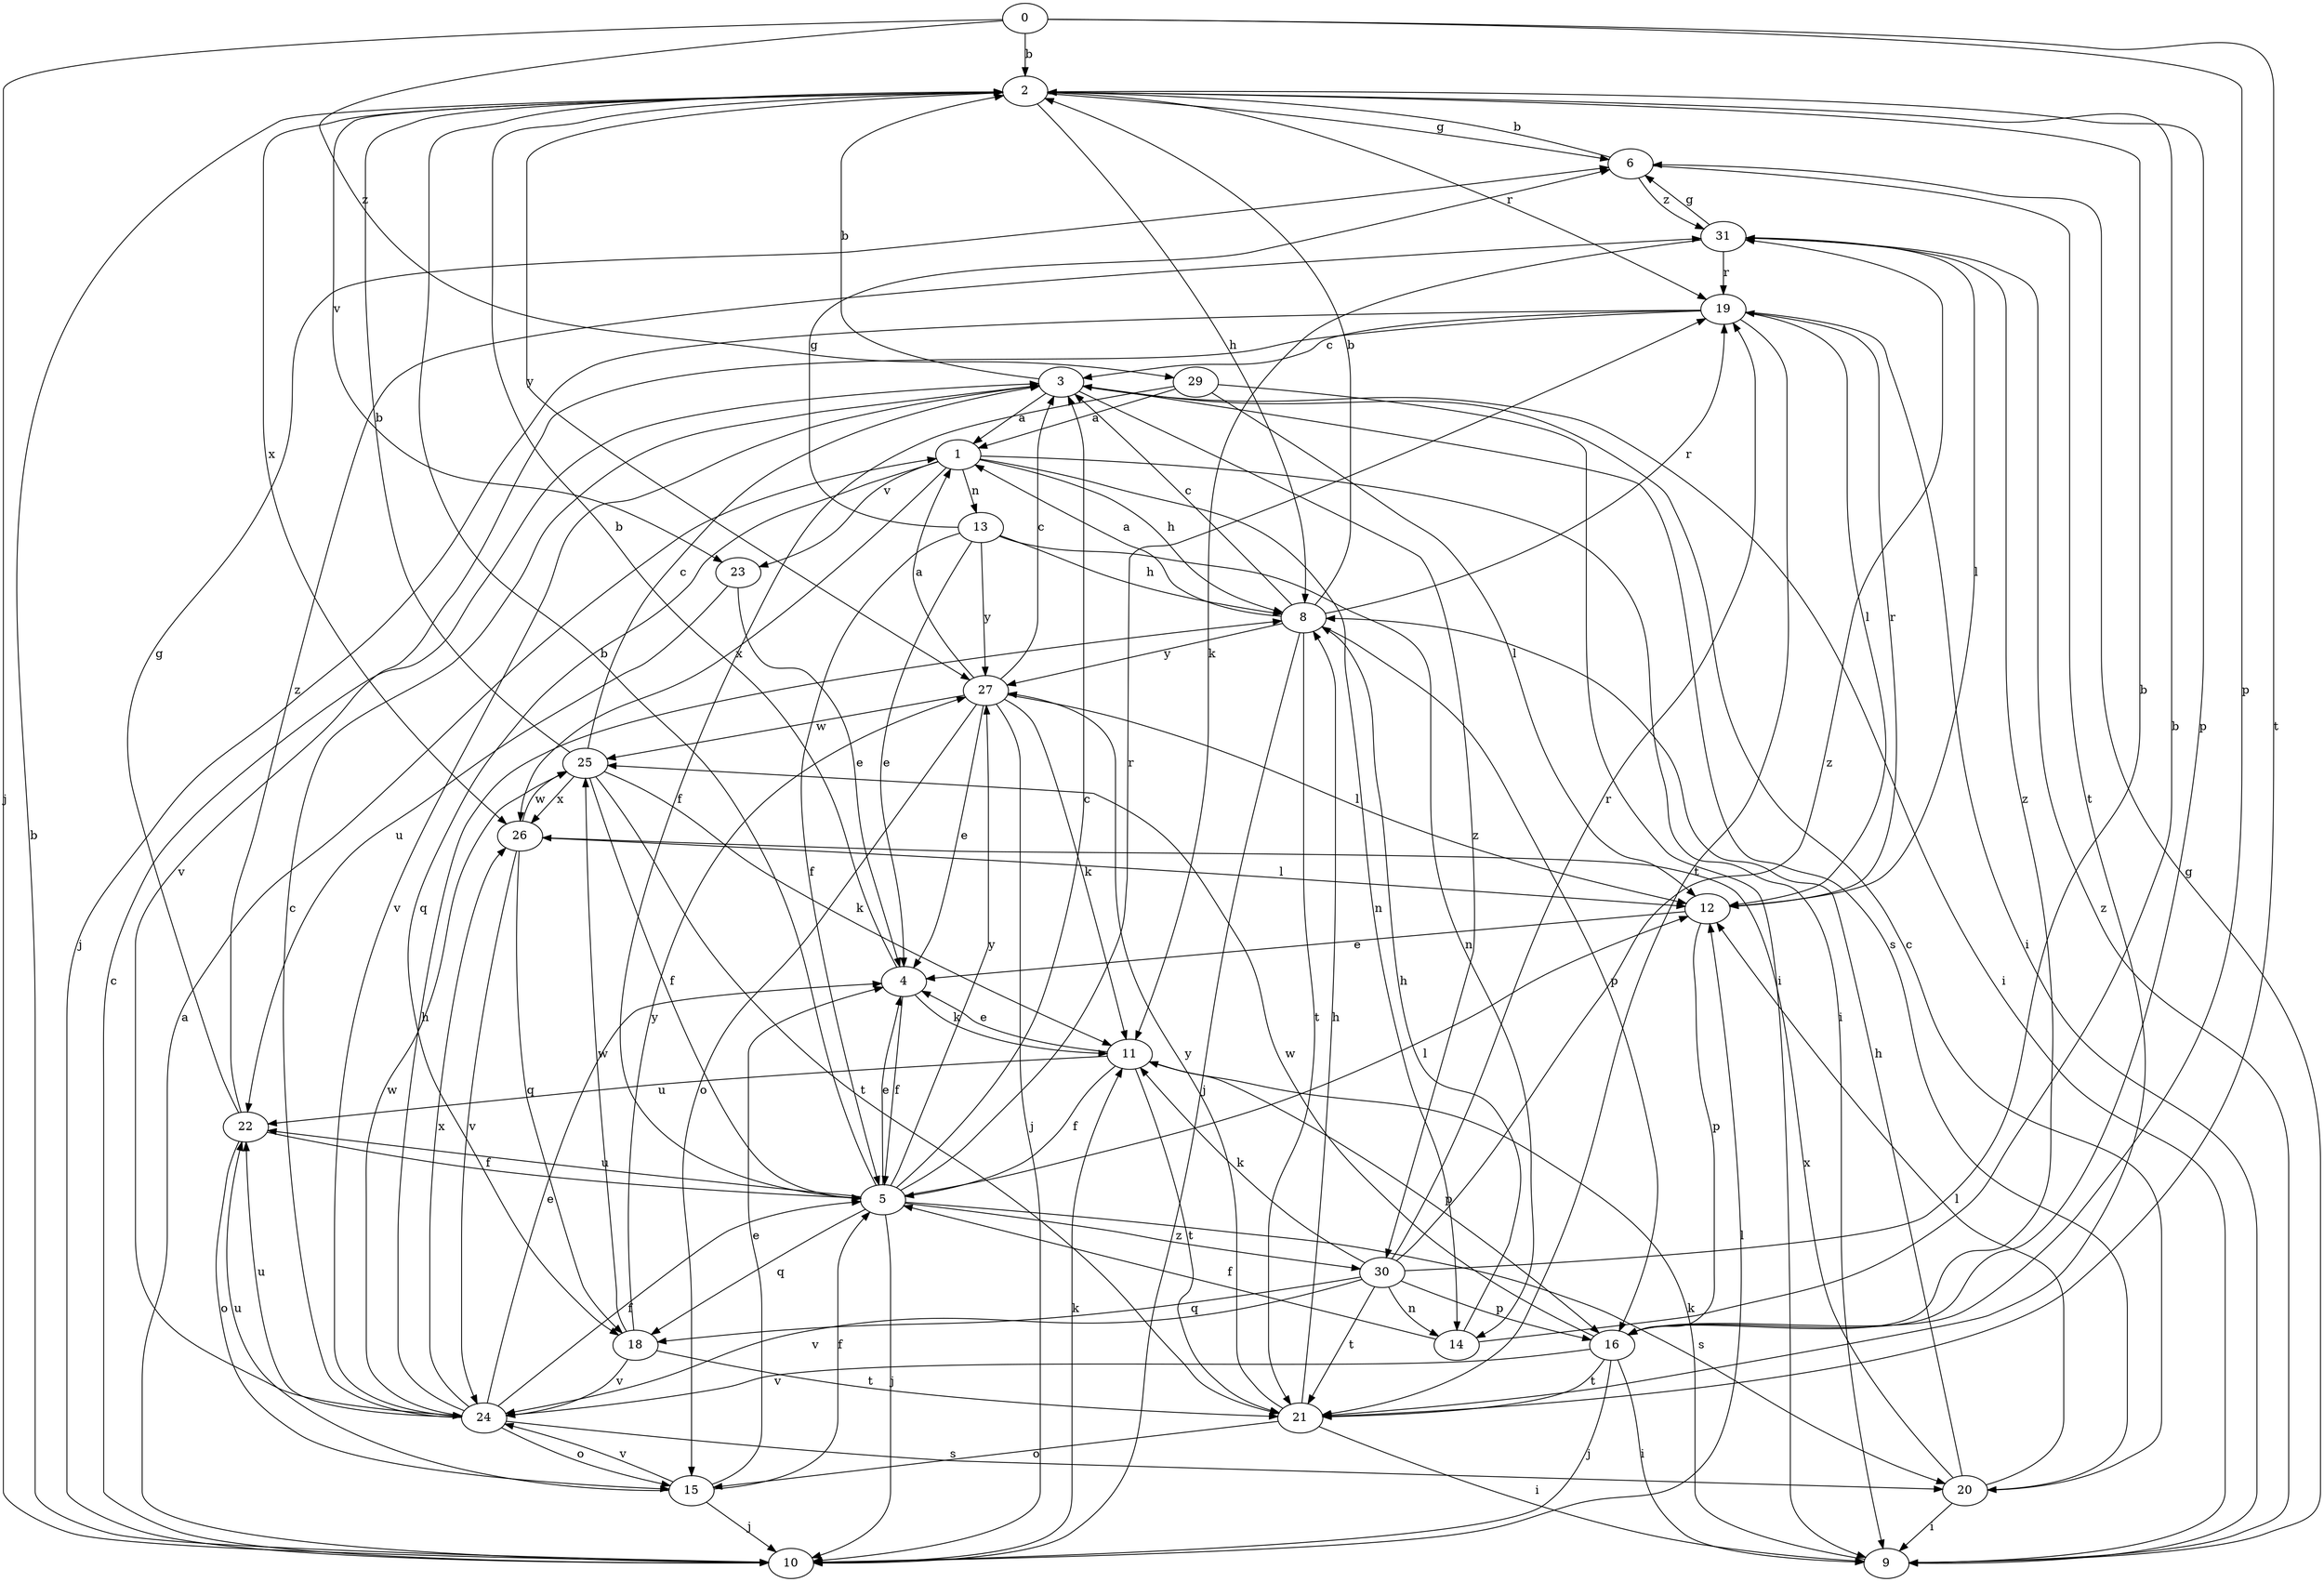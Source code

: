 strict digraph  {
0;
1;
2;
3;
4;
5;
6;
8;
9;
10;
11;
12;
13;
14;
15;
16;
18;
19;
20;
21;
22;
23;
24;
25;
26;
27;
29;
30;
31;
0 -> 2  [label=b];
0 -> 10  [label=j];
0 -> 16  [label=p];
0 -> 21  [label=t];
0 -> 29  [label=z];
1 -> 8  [label=h];
1 -> 9  [label=i];
1 -> 13  [label=n];
1 -> 14  [label=n];
1 -> 18  [label=q];
1 -> 23  [label=v];
1 -> 26  [label=x];
2 -> 6  [label=g];
2 -> 8  [label=h];
2 -> 16  [label=p];
2 -> 19  [label=r];
2 -> 23  [label=v];
2 -> 26  [label=x];
2 -> 27  [label=y];
3 -> 1  [label=a];
3 -> 2  [label=b];
3 -> 9  [label=i];
3 -> 20  [label=s];
3 -> 24  [label=v];
3 -> 30  [label=z];
4 -> 2  [label=b];
4 -> 5  [label=f];
4 -> 11  [label=k];
5 -> 2  [label=b];
5 -> 3  [label=c];
5 -> 4  [label=e];
5 -> 10  [label=j];
5 -> 12  [label=l];
5 -> 18  [label=q];
5 -> 19  [label=r];
5 -> 20  [label=s];
5 -> 22  [label=u];
5 -> 27  [label=y];
5 -> 30  [label=z];
6 -> 2  [label=b];
6 -> 21  [label=t];
6 -> 31  [label=z];
8 -> 1  [label=a];
8 -> 2  [label=b];
8 -> 3  [label=c];
8 -> 10  [label=j];
8 -> 16  [label=p];
8 -> 19  [label=r];
8 -> 21  [label=t];
8 -> 27  [label=y];
9 -> 6  [label=g];
9 -> 11  [label=k];
9 -> 31  [label=z];
10 -> 1  [label=a];
10 -> 2  [label=b];
10 -> 3  [label=c];
10 -> 11  [label=k];
10 -> 12  [label=l];
11 -> 4  [label=e];
11 -> 5  [label=f];
11 -> 16  [label=p];
11 -> 21  [label=t];
11 -> 22  [label=u];
12 -> 4  [label=e];
12 -> 16  [label=p];
12 -> 19  [label=r];
13 -> 4  [label=e];
13 -> 5  [label=f];
13 -> 6  [label=g];
13 -> 8  [label=h];
13 -> 14  [label=n];
13 -> 27  [label=y];
14 -> 2  [label=b];
14 -> 5  [label=f];
14 -> 8  [label=h];
15 -> 4  [label=e];
15 -> 5  [label=f];
15 -> 10  [label=j];
15 -> 22  [label=u];
15 -> 24  [label=v];
16 -> 9  [label=i];
16 -> 10  [label=j];
16 -> 21  [label=t];
16 -> 24  [label=v];
16 -> 25  [label=w];
16 -> 31  [label=z];
18 -> 21  [label=t];
18 -> 24  [label=v];
18 -> 25  [label=w];
18 -> 27  [label=y];
19 -> 3  [label=c];
19 -> 9  [label=i];
19 -> 10  [label=j];
19 -> 12  [label=l];
19 -> 21  [label=t];
19 -> 24  [label=v];
20 -> 3  [label=c];
20 -> 8  [label=h];
20 -> 9  [label=i];
20 -> 12  [label=l];
20 -> 26  [label=x];
21 -> 8  [label=h];
21 -> 9  [label=i];
21 -> 15  [label=o];
21 -> 27  [label=y];
22 -> 5  [label=f];
22 -> 6  [label=g];
22 -> 15  [label=o];
22 -> 31  [label=z];
23 -> 4  [label=e];
23 -> 22  [label=u];
24 -> 3  [label=c];
24 -> 4  [label=e];
24 -> 5  [label=f];
24 -> 8  [label=h];
24 -> 15  [label=o];
24 -> 20  [label=s];
24 -> 22  [label=u];
24 -> 25  [label=w];
24 -> 26  [label=x];
25 -> 2  [label=b];
25 -> 3  [label=c];
25 -> 5  [label=f];
25 -> 11  [label=k];
25 -> 21  [label=t];
25 -> 26  [label=x];
26 -> 12  [label=l];
26 -> 18  [label=q];
26 -> 24  [label=v];
26 -> 25  [label=w];
27 -> 1  [label=a];
27 -> 3  [label=c];
27 -> 4  [label=e];
27 -> 10  [label=j];
27 -> 11  [label=k];
27 -> 12  [label=l];
27 -> 15  [label=o];
27 -> 25  [label=w];
29 -> 1  [label=a];
29 -> 5  [label=f];
29 -> 9  [label=i];
29 -> 12  [label=l];
30 -> 2  [label=b];
30 -> 11  [label=k];
30 -> 14  [label=n];
30 -> 16  [label=p];
30 -> 18  [label=q];
30 -> 19  [label=r];
30 -> 21  [label=t];
30 -> 24  [label=v];
30 -> 31  [label=z];
31 -> 6  [label=g];
31 -> 11  [label=k];
31 -> 12  [label=l];
31 -> 19  [label=r];
}
